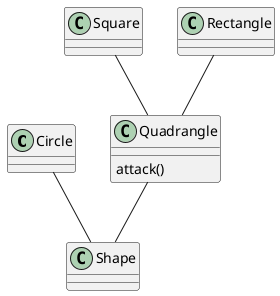 @startuml
Circle -- Shape
Quadrangle : attack()
Quadrangle -- Shape
Square -- Quadrangle
Rectangle -- Quadrangle
@enduml